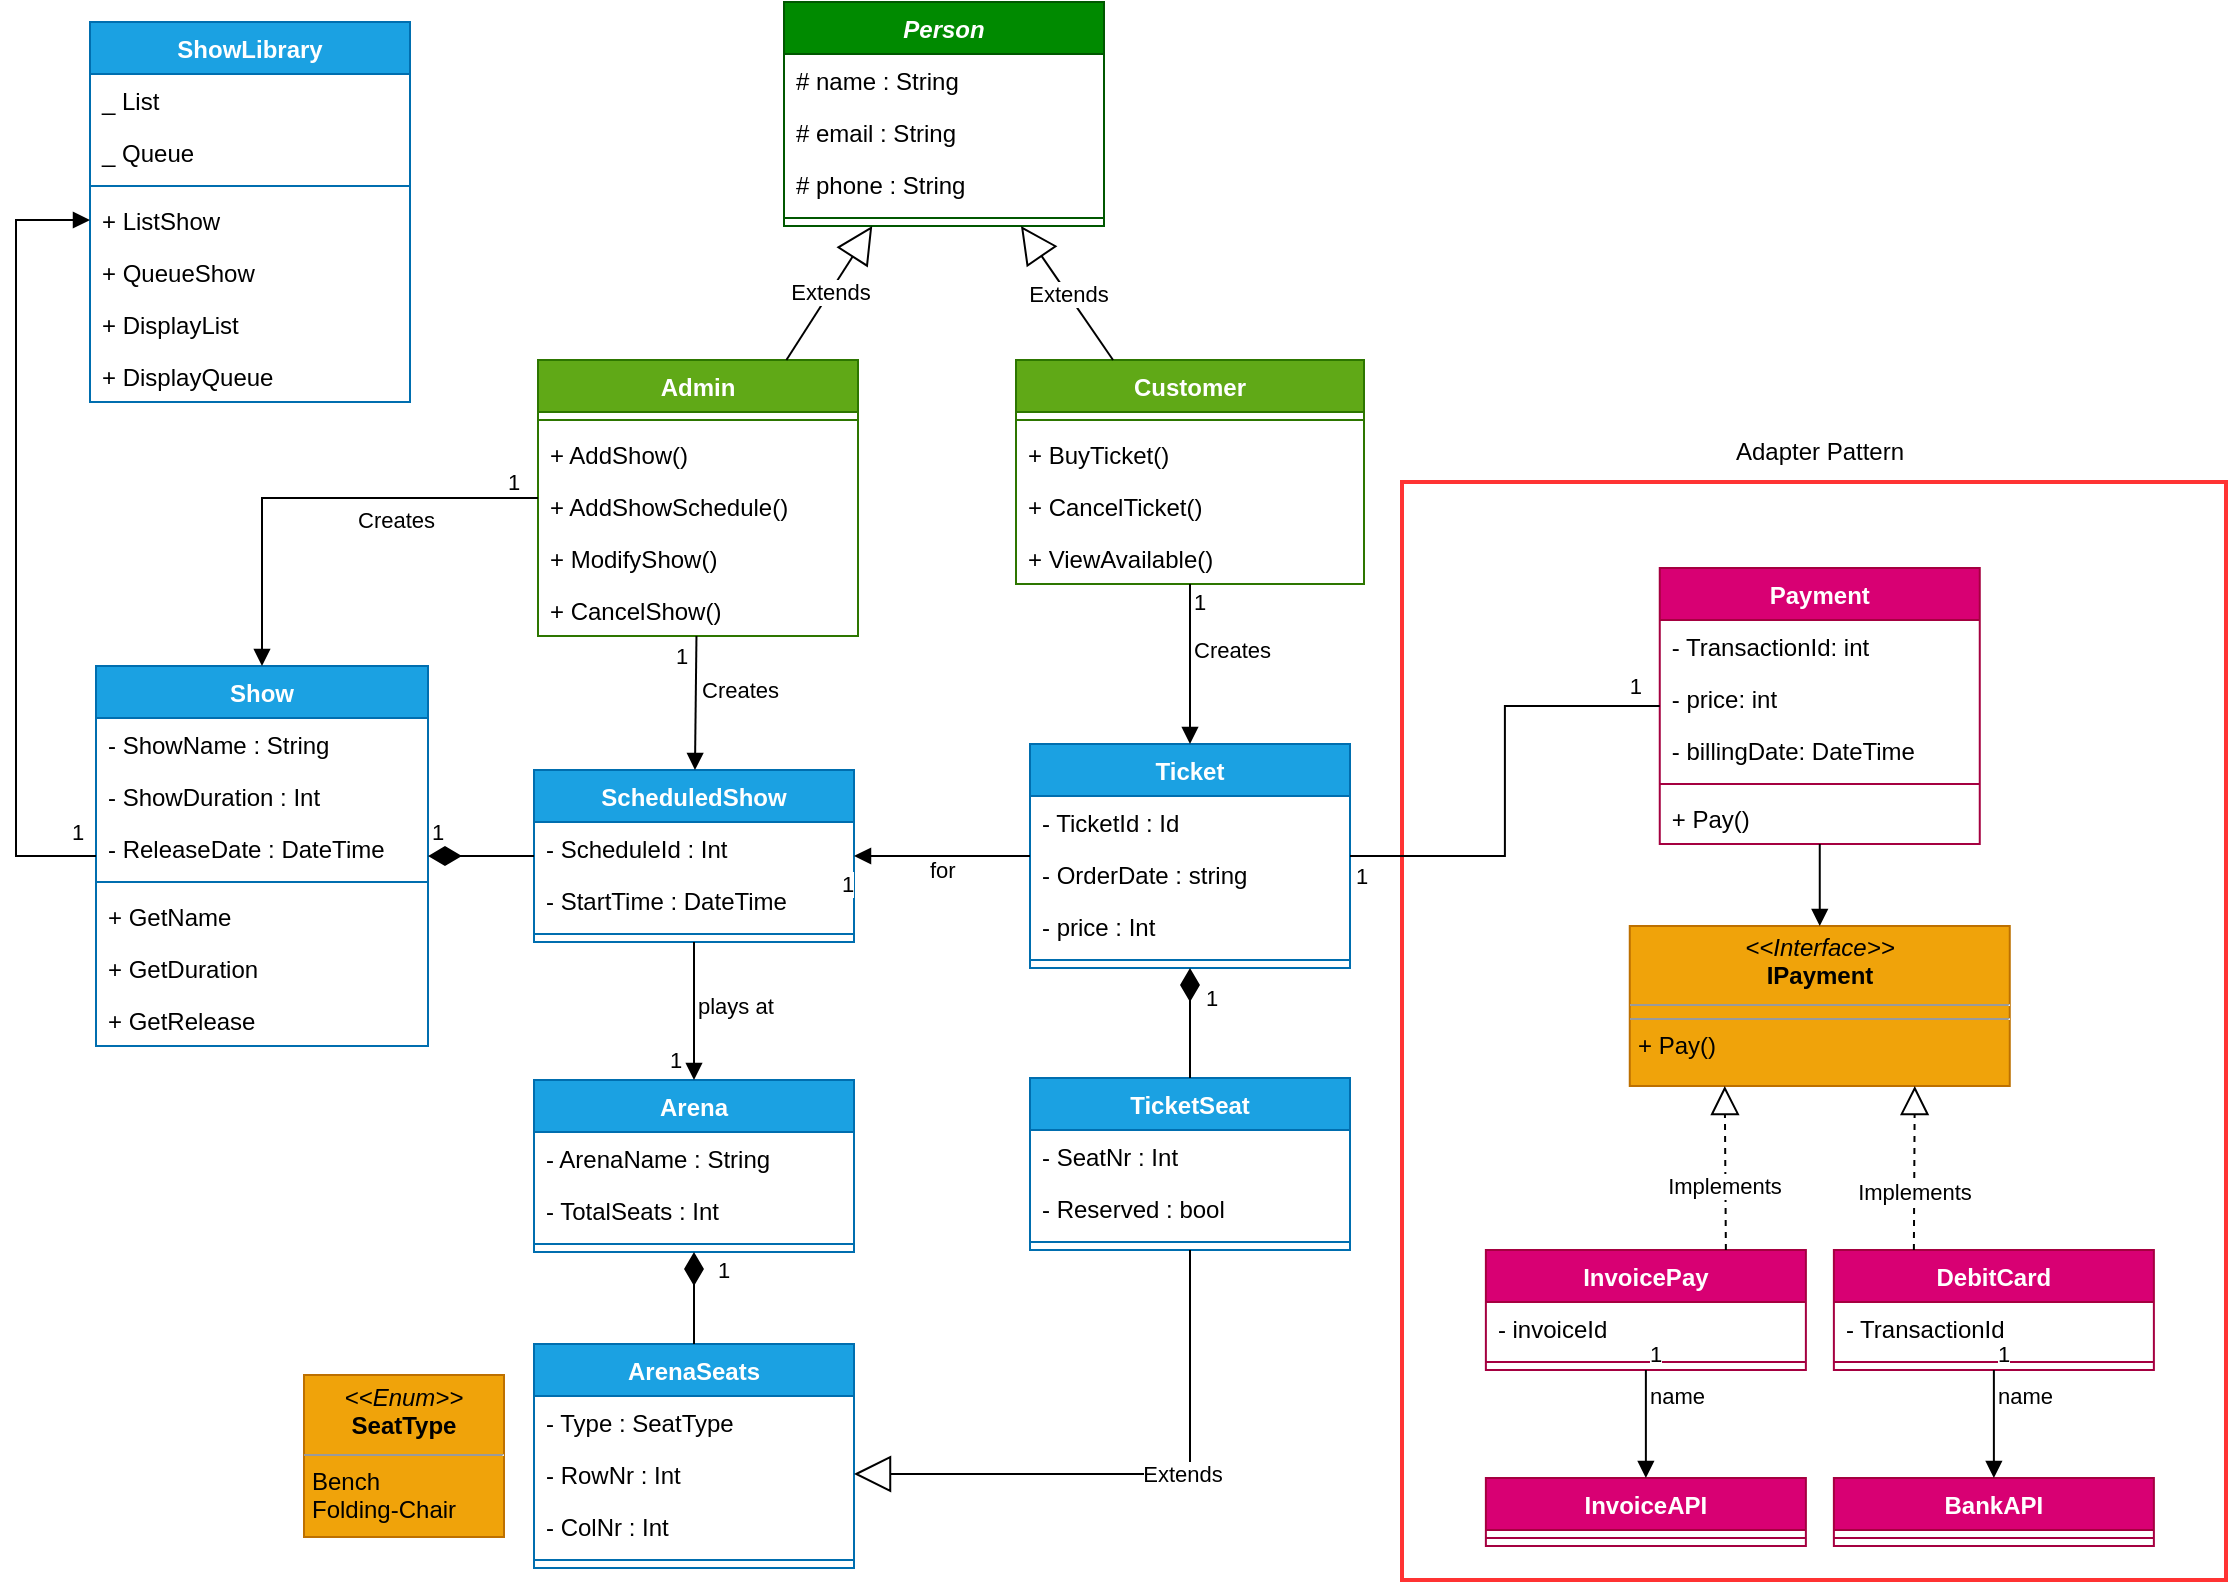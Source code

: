 <mxfile version="20.4.2" type="device"><diagram id="Smyv-LlTpVd3pmGjm094" name="Sida-1"><mxGraphModel dx="2873" dy="904" grid="0" gridSize="10" guides="1" tooltips="1" connect="1" arrows="1" fold="1" page="0" pageScale="1" pageWidth="827" pageHeight="1169" background="none" math="0" shadow="0"><root><mxCell id="0"/><mxCell id="1" parent="0"/><mxCell id="OmCh58qNgfaTJDr_3M22-2" value="" style="rounded=0;whiteSpace=wrap;html=1;strokeWidth=2;strokeColor=#FF3333;" vertex="1" parent="1"><mxGeometry x="-193" y="320" width="412" height="549" as="geometry"/></mxCell><mxCell id="_PP-JZTGd08KItqhdG6Z-1" value="Customer" style="swimlane;fontStyle=1;align=center;verticalAlign=top;childLayout=stackLayout;horizontal=1;startSize=26;horizontalStack=0;resizeParent=1;resizeParentMax=0;resizeLast=0;collapsible=1;marginBottom=0;fillColor=#60a917;strokeColor=#2D7600;fontColor=#ffffff;" parent="1" vertex="1"><mxGeometry x="-386" y="259" width="174" height="112" as="geometry"/></mxCell><mxCell id="_PP-JZTGd08KItqhdG6Z-3" value="" style="line;strokeWidth=1;fillColor=none;align=left;verticalAlign=middle;spacingTop=-1;spacingLeft=3;spacingRight=3;rotatable=0;labelPosition=right;points=[];portConstraint=eastwest;strokeColor=inherit;" parent="_PP-JZTGd08KItqhdG6Z-1" vertex="1"><mxGeometry y="26" width="174" height="8" as="geometry"/></mxCell><mxCell id="_PP-JZTGd08KItqhdG6Z-76" value="+ BuyTicket()" style="text;strokeColor=none;fillColor=none;align=left;verticalAlign=top;spacingLeft=4;spacingRight=4;overflow=hidden;rotatable=0;points=[[0,0.5],[1,0.5]];portConstraint=eastwest;" parent="_PP-JZTGd08KItqhdG6Z-1" vertex="1"><mxGeometry y="34" width="174" height="26" as="geometry"/></mxCell><mxCell id="_PP-JZTGd08KItqhdG6Z-122" value="+ CancelTicket()" style="text;strokeColor=none;fillColor=none;align=left;verticalAlign=top;spacingLeft=4;spacingRight=4;overflow=hidden;rotatable=0;points=[[0,0.5],[1,0.5]];portConstraint=eastwest;" parent="_PP-JZTGd08KItqhdG6Z-1" vertex="1"><mxGeometry y="60" width="174" height="26" as="geometry"/></mxCell><mxCell id="OmCh58qNgfaTJDr_3M22-14" value="+ ViewAvailable()" style="text;strokeColor=none;fillColor=none;align=left;verticalAlign=top;spacingLeft=4;spacingRight=4;overflow=hidden;rotatable=0;points=[[0,0.5],[1,0.5]];portConstraint=eastwest;" vertex="1" parent="_PP-JZTGd08KItqhdG6Z-1"><mxGeometry y="86" width="174" height="26" as="geometry"/></mxCell><mxCell id="_PP-JZTGd08KItqhdG6Z-13" value="Admin" style="swimlane;fontStyle=1;align=center;verticalAlign=top;childLayout=stackLayout;horizontal=1;startSize=26;horizontalStack=0;resizeParent=1;resizeParentMax=0;resizeLast=0;collapsible=1;marginBottom=0;fillColor=#60a917;fontColor=#ffffff;strokeColor=#2D7600;" parent="1" vertex="1"><mxGeometry x="-625" y="259" width="160" height="138" as="geometry"/></mxCell><mxCell id="_PP-JZTGd08KItqhdG6Z-15" value="" style="line;strokeWidth=1;fillColor=none;align=left;verticalAlign=middle;spacingTop=-1;spacingLeft=3;spacingRight=3;rotatable=0;labelPosition=right;points=[];portConstraint=eastwest;strokeColor=inherit;" parent="_PP-JZTGd08KItqhdG6Z-13" vertex="1"><mxGeometry y="26" width="160" height="8" as="geometry"/></mxCell><mxCell id="_PP-JZTGd08KItqhdG6Z-116" value="+ AddShow()" style="text;strokeColor=none;fillColor=none;align=left;verticalAlign=top;spacingLeft=4;spacingRight=4;overflow=hidden;rotatable=0;points=[[0,0.5],[1,0.5]];portConstraint=eastwest;" parent="_PP-JZTGd08KItqhdG6Z-13" vertex="1"><mxGeometry y="34" width="160" height="26" as="geometry"/></mxCell><mxCell id="_PP-JZTGd08KItqhdG6Z-91" value="+ AddShowSchedule()" style="text;strokeColor=none;fillColor=none;align=left;verticalAlign=top;spacingLeft=4;spacingRight=4;overflow=hidden;rotatable=0;points=[[0,0.5],[1,0.5]];portConstraint=eastwest;" parent="_PP-JZTGd08KItqhdG6Z-13" vertex="1"><mxGeometry y="60" width="160" height="26" as="geometry"/></mxCell><mxCell id="_PP-JZTGd08KItqhdG6Z-92" value="+ ModifyShow()" style="text;strokeColor=none;fillColor=none;align=left;verticalAlign=top;spacingLeft=4;spacingRight=4;overflow=hidden;rotatable=0;points=[[0,0.5],[1,0.5]];portConstraint=eastwest;" parent="_PP-JZTGd08KItqhdG6Z-13" vertex="1"><mxGeometry y="86" width="160" height="26" as="geometry"/></mxCell><mxCell id="OmCh58qNgfaTJDr_3M22-13" value="+ CancelShow()" style="text;strokeColor=none;fillColor=none;align=left;verticalAlign=top;spacingLeft=4;spacingRight=4;overflow=hidden;rotatable=0;points=[[0,0.5],[1,0.5]];portConstraint=eastwest;" vertex="1" parent="_PP-JZTGd08KItqhdG6Z-13"><mxGeometry y="112" width="160" height="26" as="geometry"/></mxCell><mxCell id="_PP-JZTGd08KItqhdG6Z-66" value="Person" style="swimlane;fontStyle=3;align=center;verticalAlign=top;childLayout=stackLayout;horizontal=1;startSize=26;horizontalStack=0;resizeParent=1;resizeParentMax=0;resizeLast=0;collapsible=1;marginBottom=0;fillColor=#008a00;fontColor=#ffffff;strokeColor=#005700;" parent="1" vertex="1"><mxGeometry x="-502" y="80" width="160" height="112" as="geometry"/></mxCell><mxCell id="_PP-JZTGd08KItqhdG6Z-70" value="# name : String" style="text;strokeColor=none;fillColor=none;align=left;verticalAlign=top;spacingLeft=4;spacingRight=4;overflow=hidden;rotatable=0;points=[[0,0.5],[1,0.5]];portConstraint=eastwest;" parent="_PP-JZTGd08KItqhdG6Z-66" vertex="1"><mxGeometry y="26" width="160" height="26" as="geometry"/></mxCell><mxCell id="_PP-JZTGd08KItqhdG6Z-90" value="# email : String" style="text;strokeColor=none;fillColor=none;align=left;verticalAlign=top;spacingLeft=4;spacingRight=4;overflow=hidden;rotatable=0;points=[[0,0.5],[1,0.5]];portConstraint=eastwest;" parent="_PP-JZTGd08KItqhdG6Z-66" vertex="1"><mxGeometry y="52" width="160" height="26" as="geometry"/></mxCell><mxCell id="_PP-JZTGd08KItqhdG6Z-89" value="# phone : String" style="text;strokeColor=none;fillColor=none;align=left;verticalAlign=top;spacingLeft=4;spacingRight=4;overflow=hidden;rotatable=0;points=[[0,0.5],[1,0.5]];portConstraint=eastwest;" parent="_PP-JZTGd08KItqhdG6Z-66" vertex="1"><mxGeometry y="78" width="160" height="26" as="geometry"/></mxCell><mxCell id="_PP-JZTGd08KItqhdG6Z-68" value="" style="line;strokeWidth=1;fillColor=none;align=left;verticalAlign=middle;spacingTop=-1;spacingLeft=3;spacingRight=3;rotatable=0;labelPosition=right;points=[];portConstraint=eastwest;strokeColor=inherit;" parent="_PP-JZTGd08KItqhdG6Z-66" vertex="1"><mxGeometry y="104" width="160" height="8" as="geometry"/></mxCell><mxCell id="_PP-JZTGd08KItqhdG6Z-87" value="Extends" style="endArrow=block;endSize=16;endFill=0;html=1;rounded=0;" parent="1" source="_PP-JZTGd08KItqhdG6Z-1" target="_PP-JZTGd08KItqhdG6Z-66" edge="1"><mxGeometry width="160" relative="1" as="geometry"><mxPoint x="-700" y="282" as="sourcePoint"/><mxPoint x="-500" y="233" as="targetPoint"/></mxGeometry></mxCell><mxCell id="_PP-JZTGd08KItqhdG6Z-88" value="Extends" style="endArrow=block;endSize=16;endFill=0;html=1;rounded=0;" parent="1" source="_PP-JZTGd08KItqhdG6Z-13" target="_PP-JZTGd08KItqhdG6Z-66" edge="1"><mxGeometry width="160" relative="1" as="geometry"><mxPoint x="-200" y="335" as="sourcePoint"/><mxPoint x="-340" y="233" as="targetPoint"/></mxGeometry></mxCell><mxCell id="_PP-JZTGd08KItqhdG6Z-93" value="ScheduledShow" style="swimlane;fontStyle=1;align=center;verticalAlign=top;childLayout=stackLayout;horizontal=1;startSize=26;horizontalStack=0;resizeParent=1;resizeParentMax=0;resizeLast=0;collapsible=1;marginBottom=0;fillColor=#1ba1e2;fontColor=#ffffff;strokeColor=#006EAF;" parent="1" vertex="1"><mxGeometry x="-627" y="464" width="160" height="86" as="geometry"/></mxCell><mxCell id="_PP-JZTGd08KItqhdG6Z-101" value="- ScheduleId : Int " style="text;strokeColor=none;fillColor=none;align=left;verticalAlign=top;spacingLeft=4;spacingRight=4;overflow=hidden;rotatable=0;points=[[0,0.5],[1,0.5]];portConstraint=eastwest;" parent="_PP-JZTGd08KItqhdG6Z-93" vertex="1"><mxGeometry y="26" width="160" height="26" as="geometry"/></mxCell><mxCell id="_PP-JZTGd08KItqhdG6Z-94" value="- StartTime : DateTime " style="text;strokeColor=none;fillColor=none;align=left;verticalAlign=top;spacingLeft=4;spacingRight=4;overflow=hidden;rotatable=0;points=[[0,0.5],[1,0.5]];portConstraint=eastwest;" parent="_PP-JZTGd08KItqhdG6Z-93" vertex="1"><mxGeometry y="52" width="160" height="26" as="geometry"/></mxCell><mxCell id="_PP-JZTGd08KItqhdG6Z-95" value="" style="line;strokeWidth=1;fillColor=none;align=left;verticalAlign=middle;spacingTop=-1;spacingLeft=3;spacingRight=3;rotatable=0;labelPosition=right;points=[];portConstraint=eastwest;strokeColor=inherit;" parent="_PP-JZTGd08KItqhdG6Z-93" vertex="1"><mxGeometry y="78" width="160" height="8" as="geometry"/></mxCell><mxCell id="_PP-JZTGd08KItqhdG6Z-97" value="Arena" style="swimlane;fontStyle=1;align=center;verticalAlign=top;childLayout=stackLayout;horizontal=1;startSize=26;horizontalStack=0;resizeParent=1;resizeParentMax=0;resizeLast=0;collapsible=1;marginBottom=0;fillColor=#1ba1e2;fontColor=#ffffff;strokeColor=#006EAF;" parent="1" vertex="1"><mxGeometry x="-627" y="619" width="160" height="86" as="geometry"/></mxCell><mxCell id="_PP-JZTGd08KItqhdG6Z-98" value="- ArenaName : String" style="text;strokeColor=none;fillColor=none;align=left;verticalAlign=top;spacingLeft=4;spacingRight=4;overflow=hidden;rotatable=0;points=[[0,0.5],[1,0.5]];portConstraint=eastwest;" parent="_PP-JZTGd08KItqhdG6Z-97" vertex="1"><mxGeometry y="26" width="160" height="26" as="geometry"/></mxCell><mxCell id="_PP-JZTGd08KItqhdG6Z-103" value="- TotalSeats : Int" style="text;strokeColor=none;fillColor=none;align=left;verticalAlign=top;spacingLeft=4;spacingRight=4;overflow=hidden;rotatable=0;points=[[0,0.5],[1,0.5]];portConstraint=eastwest;" parent="_PP-JZTGd08KItqhdG6Z-97" vertex="1"><mxGeometry y="52" width="160" height="26" as="geometry"/></mxCell><mxCell id="_PP-JZTGd08KItqhdG6Z-99" value="" style="line;strokeWidth=1;fillColor=none;align=left;verticalAlign=middle;spacingTop=-1;spacingLeft=3;spacingRight=3;rotatable=0;labelPosition=right;points=[];portConstraint=eastwest;strokeColor=inherit;" parent="_PP-JZTGd08KItqhdG6Z-97" vertex="1"><mxGeometry y="78" width="160" height="8" as="geometry"/></mxCell><mxCell id="_PP-JZTGd08KItqhdG6Z-108" value="Show" style="swimlane;fontStyle=1;align=center;verticalAlign=top;childLayout=stackLayout;horizontal=1;startSize=26;horizontalStack=0;resizeParent=1;resizeParentMax=0;resizeLast=0;collapsible=1;marginBottom=0;fillColor=#1ba1e2;fontColor=#ffffff;strokeColor=#006EAF;" parent="1" vertex="1"><mxGeometry x="-846" y="412" width="166" height="190" as="geometry"/></mxCell><mxCell id="_PP-JZTGd08KItqhdG6Z-110" value="- ShowName : String " style="text;strokeColor=none;fillColor=none;align=left;verticalAlign=top;spacingLeft=4;spacingRight=4;overflow=hidden;rotatable=0;points=[[0,0.5],[1,0.5]];portConstraint=eastwest;" parent="_PP-JZTGd08KItqhdG6Z-108" vertex="1"><mxGeometry y="26" width="166" height="26" as="geometry"/></mxCell><mxCell id="_PP-JZTGd08KItqhdG6Z-111" value="- ShowDuration : Int " style="text;strokeColor=none;fillColor=none;align=left;verticalAlign=top;spacingLeft=4;spacingRight=4;overflow=hidden;rotatable=0;points=[[0,0.5],[1,0.5]];portConstraint=eastwest;" parent="_PP-JZTGd08KItqhdG6Z-108" vertex="1"><mxGeometry y="52" width="166" height="26" as="geometry"/></mxCell><mxCell id="bRo-itAubPFMAfpcpG5Q-18" value="- ReleaseDate : DateTime " style="text;strokeColor=none;fillColor=none;align=left;verticalAlign=top;spacingLeft=4;spacingRight=4;overflow=hidden;rotatable=0;points=[[0,0.5],[1,0.5]];portConstraint=eastwest;" parent="_PP-JZTGd08KItqhdG6Z-108" vertex="1"><mxGeometry y="78" width="166" height="26" as="geometry"/></mxCell><mxCell id="_PP-JZTGd08KItqhdG6Z-112" value="" style="line;strokeWidth=1;fillColor=none;align=left;verticalAlign=middle;spacingTop=-1;spacingLeft=3;spacingRight=3;rotatable=0;labelPosition=right;points=[];portConstraint=eastwest;strokeColor=inherit;" parent="_PP-JZTGd08KItqhdG6Z-108" vertex="1"><mxGeometry y="104" width="166" height="8" as="geometry"/></mxCell><mxCell id="OmCh58qNgfaTJDr_3M22-20" value="+ GetName" style="text;strokeColor=none;fillColor=none;align=left;verticalAlign=top;spacingLeft=4;spacingRight=4;overflow=hidden;rotatable=0;points=[[0,0.5],[1,0.5]];portConstraint=eastwest;" vertex="1" parent="_PP-JZTGd08KItqhdG6Z-108"><mxGeometry y="112" width="166" height="26" as="geometry"/></mxCell><mxCell id="OmCh58qNgfaTJDr_3M22-21" value="+ GetDuration" style="text;strokeColor=none;fillColor=none;align=left;verticalAlign=top;spacingLeft=4;spacingRight=4;overflow=hidden;rotatable=0;points=[[0,0.5],[1,0.5]];portConstraint=eastwest;" vertex="1" parent="_PP-JZTGd08KItqhdG6Z-108"><mxGeometry y="138" width="166" height="26" as="geometry"/></mxCell><mxCell id="OmCh58qNgfaTJDr_3M22-22" value="+ GetRelease" style="text;strokeColor=none;fillColor=none;align=left;verticalAlign=top;spacingLeft=4;spacingRight=4;overflow=hidden;rotatable=0;points=[[0,0.5],[1,0.5]];portConstraint=eastwest;" vertex="1" parent="_PP-JZTGd08KItqhdG6Z-108"><mxGeometry y="164" width="166" height="26" as="geometry"/></mxCell><mxCell id="_PP-JZTGd08KItqhdG6Z-118" value="Ticket" style="swimlane;fontStyle=1;align=center;verticalAlign=top;childLayout=stackLayout;horizontal=1;startSize=26;horizontalStack=0;resizeParent=1;resizeParentMax=0;resizeLast=0;collapsible=1;marginBottom=0;fillColor=#1ba1e2;fontColor=#ffffff;strokeColor=#006EAF;" parent="1" vertex="1"><mxGeometry x="-379" y="451" width="160" height="112" as="geometry"/></mxCell><mxCell id="_PP-JZTGd08KItqhdG6Z-119" value="- TicketId : Id" style="text;strokeColor=none;fillColor=none;align=left;verticalAlign=top;spacingLeft=4;spacingRight=4;overflow=hidden;rotatable=0;points=[[0,0.5],[1,0.5]];portConstraint=eastwest;" parent="_PP-JZTGd08KItqhdG6Z-118" vertex="1"><mxGeometry y="26" width="160" height="26" as="geometry"/></mxCell><mxCell id="_PP-JZTGd08KItqhdG6Z-123" value="- OrderDate : string" style="text;strokeColor=none;fillColor=none;align=left;verticalAlign=top;spacingLeft=4;spacingRight=4;overflow=hidden;rotatable=0;points=[[0,0.5],[1,0.5]];portConstraint=eastwest;" parent="_PP-JZTGd08KItqhdG6Z-118" vertex="1"><mxGeometry y="52" width="160" height="26" as="geometry"/></mxCell><mxCell id="_PP-JZTGd08KItqhdG6Z-173" value="- price : Int" style="text;strokeColor=none;fillColor=none;align=left;verticalAlign=top;spacingLeft=4;spacingRight=4;overflow=hidden;rotatable=0;points=[[0,0.5],[1,0.5]];portConstraint=eastwest;" parent="_PP-JZTGd08KItqhdG6Z-118" vertex="1"><mxGeometry y="78" width="160" height="26" as="geometry"/></mxCell><mxCell id="_PP-JZTGd08KItqhdG6Z-121" value="" style="line;strokeWidth=1;fillColor=none;align=left;verticalAlign=middle;spacingTop=-1;spacingLeft=3;spacingRight=3;rotatable=0;labelPosition=right;points=[];portConstraint=eastwest;strokeColor=inherit;" parent="_PP-JZTGd08KItqhdG6Z-118" vertex="1"><mxGeometry y="104" width="160" height="8" as="geometry"/></mxCell><mxCell id="_PP-JZTGd08KItqhdG6Z-128" value="Payment" style="swimlane;fontStyle=1;align=center;verticalAlign=top;childLayout=stackLayout;horizontal=1;startSize=26;horizontalStack=0;resizeParent=1;resizeParentMax=0;resizeLast=0;collapsible=1;marginBottom=0;fillColor=#d80073;fontColor=#ffffff;strokeColor=#A50040;" parent="1" vertex="1"><mxGeometry x="-64.12" y="363.0" width="160" height="138" as="geometry"/></mxCell><mxCell id="_PP-JZTGd08KItqhdG6Z-142" value="- TransactionId: int&#xA;" style="text;strokeColor=none;fillColor=none;align=left;verticalAlign=top;spacingLeft=4;spacingRight=4;overflow=hidden;rotatable=0;points=[[0,0.5],[1,0.5]];portConstraint=eastwest;" parent="_PP-JZTGd08KItqhdG6Z-128" vertex="1"><mxGeometry y="26" width="160" height="26" as="geometry"/></mxCell><mxCell id="_PP-JZTGd08KItqhdG6Z-133" value="- price: int" style="text;strokeColor=none;fillColor=none;align=left;verticalAlign=top;spacingLeft=4;spacingRight=4;overflow=hidden;rotatable=0;points=[[0,0.5],[1,0.5]];portConstraint=eastwest;" parent="_PP-JZTGd08KItqhdG6Z-128" vertex="1"><mxGeometry y="52" width="160" height="26" as="geometry"/></mxCell><mxCell id="_PP-JZTGd08KItqhdG6Z-140" value="- billingDate: DateTime" style="text;strokeColor=none;fillColor=none;align=left;verticalAlign=top;spacingLeft=4;spacingRight=4;overflow=hidden;rotatable=0;points=[[0,0.5],[1,0.5]];portConstraint=eastwest;" parent="_PP-JZTGd08KItqhdG6Z-128" vertex="1"><mxGeometry y="78" width="160" height="26" as="geometry"/></mxCell><mxCell id="_PP-JZTGd08KItqhdG6Z-130" value="" style="line;strokeWidth=1;fillColor=none;align=left;verticalAlign=middle;spacingTop=-1;spacingLeft=3;spacingRight=3;rotatable=0;labelPosition=right;points=[];portConstraint=eastwest;strokeColor=inherit;" parent="_PP-JZTGd08KItqhdG6Z-128" vertex="1"><mxGeometry y="104" width="160" height="8" as="geometry"/></mxCell><mxCell id="ha6LobBjwJ-FI9_lg_G1-1" value="+ Pay()" style="text;strokeColor=none;fillColor=none;align=left;verticalAlign=top;spacingLeft=4;spacingRight=4;overflow=hidden;rotatable=0;points=[[0,0.5],[1,0.5]];portConstraint=eastwest;" parent="_PP-JZTGd08KItqhdG6Z-128" vertex="1"><mxGeometry y="112" width="160" height="26" as="geometry"/></mxCell><mxCell id="_PP-JZTGd08KItqhdG6Z-132" value="DebitCard" style="swimlane;fontStyle=1;align=center;verticalAlign=top;childLayout=stackLayout;horizontal=1;startSize=26;horizontalStack=0;resizeParent=1;resizeParentMax=0;resizeLast=0;collapsible=1;marginBottom=0;fillColor=#d80073;fontColor=#ffffff;strokeColor=#A50040;" parent="1" vertex="1"><mxGeometry x="22.94" y="704" width="160" height="60" as="geometry"/></mxCell><mxCell id="_PP-JZTGd08KItqhdG6Z-141" value="- TransactionId" style="text;strokeColor=none;fillColor=none;align=left;verticalAlign=top;spacingLeft=4;spacingRight=4;overflow=hidden;rotatable=0;points=[[0,0.5],[1,0.5]];portConstraint=eastwest;" parent="_PP-JZTGd08KItqhdG6Z-132" vertex="1"><mxGeometry y="26" width="160" height="26" as="geometry"/></mxCell><mxCell id="_PP-JZTGd08KItqhdG6Z-134" value="" style="line;strokeWidth=1;fillColor=none;align=left;verticalAlign=middle;spacingTop=-1;spacingLeft=3;spacingRight=3;rotatable=0;labelPosition=right;points=[];portConstraint=eastwest;strokeColor=inherit;" parent="_PP-JZTGd08KItqhdG6Z-132" vertex="1"><mxGeometry y="52" width="160" height="8" as="geometry"/></mxCell><mxCell id="_PP-JZTGd08KItqhdG6Z-136" value="InvoicePay" style="swimlane;fontStyle=1;align=center;verticalAlign=top;childLayout=stackLayout;horizontal=1;startSize=26;horizontalStack=0;resizeParent=1;resizeParentMax=0;resizeLast=0;collapsible=1;marginBottom=0;fillColor=#d80073;fontColor=#ffffff;strokeColor=#A50040;" parent="1" vertex="1"><mxGeometry x="-151.06" y="704" width="160" height="60" as="geometry"/></mxCell><mxCell id="_PP-JZTGd08KItqhdG6Z-137" value="- invoiceId" style="text;strokeColor=none;fillColor=none;align=left;verticalAlign=top;spacingLeft=4;spacingRight=4;overflow=hidden;rotatable=0;points=[[0,0.5],[1,0.5]];portConstraint=eastwest;" parent="_PP-JZTGd08KItqhdG6Z-136" vertex="1"><mxGeometry y="26" width="160" height="26" as="geometry"/></mxCell><mxCell id="_PP-JZTGd08KItqhdG6Z-138" value="" style="line;strokeWidth=1;fillColor=none;align=left;verticalAlign=middle;spacingTop=-1;spacingLeft=3;spacingRight=3;rotatable=0;labelPosition=right;points=[];portConstraint=eastwest;strokeColor=inherit;" parent="_PP-JZTGd08KItqhdG6Z-136" vertex="1"><mxGeometry y="52" width="160" height="8" as="geometry"/></mxCell><mxCell id="_PP-JZTGd08KItqhdG6Z-148" value="" style="endArrow=none;html=1;rounded=0;edgeStyle=orthogonalEdgeStyle;" parent="1" source="_PP-JZTGd08KItqhdG6Z-118" target="_PP-JZTGd08KItqhdG6Z-128" edge="1"><mxGeometry relative="1" as="geometry"><mxPoint x="-283" y="767" as="sourcePoint"/><mxPoint x="-88" y="511" as="targetPoint"/></mxGeometry></mxCell><mxCell id="_PP-JZTGd08KItqhdG6Z-149" value="1" style="edgeLabel;resizable=0;html=1;align=left;verticalAlign=bottom;" parent="_PP-JZTGd08KItqhdG6Z-148" connectable="0" vertex="1"><mxGeometry x="-1" relative="1" as="geometry"><mxPoint x="1" y="18" as="offset"/></mxGeometry></mxCell><mxCell id="_PP-JZTGd08KItqhdG6Z-150" value="1" style="edgeLabel;resizable=0;html=1;align=right;verticalAlign=bottom;" parent="_PP-JZTGd08KItqhdG6Z-148" connectable="0" vertex="1"><mxGeometry x="1" relative="1" as="geometry"><mxPoint x="-9" y="-2" as="offset"/></mxGeometry></mxCell><mxCell id="_PP-JZTGd08KItqhdG6Z-151" value="Creates" style="endArrow=block;endFill=1;html=1;edgeStyle=orthogonalEdgeStyle;align=left;verticalAlign=top;rounded=0;" parent="1" source="_PP-JZTGd08KItqhdG6Z-13" target="_PP-JZTGd08KItqhdG6Z-108" edge="1"><mxGeometry x="-0.165" y="-2" relative="1" as="geometry"><mxPoint x="-765" y="488" as="sourcePoint"/><mxPoint x="-605" y="488" as="targetPoint"/><mxPoint as="offset"/></mxGeometry></mxCell><mxCell id="_PP-JZTGd08KItqhdG6Z-152" value="1" style="edgeLabel;resizable=0;html=1;align=left;verticalAlign=bottom;" parent="_PP-JZTGd08KItqhdG6Z-151" connectable="0" vertex="1"><mxGeometry x="-1" relative="1" as="geometry"><mxPoint x="-17" as="offset"/></mxGeometry></mxCell><mxCell id="_PP-JZTGd08KItqhdG6Z-154" value="Creates" style="endArrow=block;endFill=1;html=1;align=left;verticalAlign=top;rounded=0;" parent="1" source="_PP-JZTGd08KItqhdG6Z-13" target="_PP-JZTGd08KItqhdG6Z-93" edge="1"><mxGeometry x="-0.575" y="1" relative="1" as="geometry"><mxPoint x="-550" y="433" as="sourcePoint"/><mxPoint x="-550" y="513" as="targetPoint"/><mxPoint as="offset"/></mxGeometry></mxCell><mxCell id="_PP-JZTGd08KItqhdG6Z-155" value="1" style="edgeLabel;resizable=0;html=1;align=left;verticalAlign=bottom;" parent="_PP-JZTGd08KItqhdG6Z-154" connectable="0" vertex="1"><mxGeometry x="-1" relative="1" as="geometry"><mxPoint x="-12" y="18" as="offset"/></mxGeometry></mxCell><mxCell id="_PP-JZTGd08KItqhdG6Z-156" value="plays at" style="endArrow=block;endFill=1;html=1;edgeStyle=orthogonalEdgeStyle;align=left;verticalAlign=top;rounded=0;" parent="1" source="_PP-JZTGd08KItqhdG6Z-93" target="_PP-JZTGd08KItqhdG6Z-97" edge="1"><mxGeometry x="-0.463" relative="1" as="geometry"><mxPoint x="-558" y="582" as="sourcePoint"/><mxPoint x="-398" y="582" as="targetPoint"/><mxPoint as="offset"/></mxGeometry></mxCell><mxCell id="_PP-JZTGd08KItqhdG6Z-157" value="1" style="edgeLabel;resizable=0;html=1;align=left;verticalAlign=bottom;" parent="_PP-JZTGd08KItqhdG6Z-156" connectable="0" vertex="1"><mxGeometry x="-1" relative="1" as="geometry"><mxPoint x="-14" y="67" as="offset"/></mxGeometry></mxCell><mxCell id="_PP-JZTGd08KItqhdG6Z-158" value="for" style="endArrow=block;endFill=1;html=1;align=left;verticalAlign=top;rounded=0;" parent="1" source="_PP-JZTGd08KItqhdG6Z-118" target="_PP-JZTGd08KItqhdG6Z-93" edge="1"><mxGeometry x="0.194" y="-6" relative="1" as="geometry"><mxPoint x="-540" y="626" as="sourcePoint"/><mxPoint x="-380" y="626" as="targetPoint"/><mxPoint as="offset"/></mxGeometry></mxCell><mxCell id="_PP-JZTGd08KItqhdG6Z-159" value="1" style="edgeLabel;resizable=0;html=1;align=left;verticalAlign=bottom;" parent="_PP-JZTGd08KItqhdG6Z-158" connectable="0" vertex="1"><mxGeometry x="-1" relative="1" as="geometry"><mxPoint x="-96" y="22" as="offset"/></mxGeometry></mxCell><mxCell id="_PP-JZTGd08KItqhdG6Z-160" value="ArenaSeats" style="swimlane;fontStyle=1;align=center;verticalAlign=top;childLayout=stackLayout;horizontal=1;startSize=26;horizontalStack=0;resizeParent=1;resizeParentMax=0;resizeLast=0;collapsible=1;marginBottom=0;fillColor=#1ba1e2;fontColor=#ffffff;strokeColor=#006EAF;" parent="1" vertex="1"><mxGeometry x="-627" y="751" width="160" height="112" as="geometry"/></mxCell><mxCell id="_PP-JZTGd08KItqhdG6Z-165" value="- Type : SeatType" style="text;strokeColor=none;fillColor=none;align=left;verticalAlign=top;spacingLeft=4;spacingRight=4;overflow=hidden;rotatable=0;points=[[0,0.5],[1,0.5]];portConstraint=eastwest;" parent="_PP-JZTGd08KItqhdG6Z-160" vertex="1"><mxGeometry y="26" width="160" height="26" as="geometry"/></mxCell><mxCell id="_PP-JZTGd08KItqhdG6Z-166" value="- RowNr : Int" style="text;strokeColor=none;fillColor=none;align=left;verticalAlign=top;spacingLeft=4;spacingRight=4;overflow=hidden;rotatable=0;points=[[0,0.5],[1,0.5]];portConstraint=eastwest;" parent="_PP-JZTGd08KItqhdG6Z-160" vertex="1"><mxGeometry y="52" width="160" height="26" as="geometry"/></mxCell><mxCell id="_PP-JZTGd08KItqhdG6Z-162" value="- ColNr : Int" style="text;strokeColor=none;fillColor=none;align=left;verticalAlign=top;spacingLeft=4;spacingRight=4;overflow=hidden;rotatable=0;points=[[0,0.5],[1,0.5]];portConstraint=eastwest;" parent="_PP-JZTGd08KItqhdG6Z-160" vertex="1"><mxGeometry y="78" width="160" height="26" as="geometry"/></mxCell><mxCell id="_PP-JZTGd08KItqhdG6Z-163" value="" style="line;strokeWidth=1;fillColor=none;align=left;verticalAlign=middle;spacingTop=-1;spacingLeft=3;spacingRight=3;rotatable=0;labelPosition=right;points=[];portConstraint=eastwest;strokeColor=inherit;" parent="_PP-JZTGd08KItqhdG6Z-160" vertex="1"><mxGeometry y="104" width="160" height="8" as="geometry"/></mxCell><mxCell id="_PP-JZTGd08KItqhdG6Z-169" value="&lt;p style=&quot;margin:0px;margin-top:4px;text-align:center;&quot;&gt;&lt;i&gt;&amp;lt;&amp;lt;Enum&amp;gt;&amp;gt;&lt;/i&gt;&lt;br&gt;&lt;b&gt;SeatType&lt;/b&gt;&lt;br&gt;&lt;/p&gt;&lt;hr size=&quot;1&quot;&gt;&lt;p style=&quot;margin:0px;margin-left:4px;&quot;&gt;Bench&lt;br&gt;Folding-Chair&lt;br&gt;&lt;/p&gt;&lt;br&gt;&lt;p style=&quot;margin:0px;margin-left:4px;&quot;&gt;&lt;br&gt;&lt;/p&gt;" style="verticalAlign=top;align=left;overflow=fill;fontSize=12;fontFamily=Helvetica;html=1;fillColor=#f0a30a;fontColor=#000000;strokeColor=#BD7000;" parent="1" vertex="1"><mxGeometry x="-742" y="766.5" width="100" height="81" as="geometry"/></mxCell><mxCell id="_PP-JZTGd08KItqhdG6Z-170" value="TicketSeat" style="swimlane;fontStyle=1;align=center;verticalAlign=top;childLayout=stackLayout;horizontal=1;startSize=26;horizontalStack=0;resizeParent=1;resizeParentMax=0;resizeLast=0;collapsible=1;marginBottom=0;fillColor=#1ba1e2;fontColor=#ffffff;strokeColor=#006EAF;" parent="1" vertex="1"><mxGeometry x="-379" y="618" width="160" height="86" as="geometry"/></mxCell><mxCell id="_PP-JZTGd08KItqhdG6Z-171" value="- SeatNr : Int" style="text;strokeColor=none;fillColor=none;align=left;verticalAlign=top;spacingLeft=4;spacingRight=4;overflow=hidden;rotatable=0;points=[[0,0.5],[1,0.5]];portConstraint=eastwest;" parent="_PP-JZTGd08KItqhdG6Z-170" vertex="1"><mxGeometry y="26" width="160" height="26" as="geometry"/></mxCell><mxCell id="_PP-JZTGd08KItqhdG6Z-172" value="- Reserved : bool" style="text;strokeColor=none;fillColor=none;align=left;verticalAlign=top;spacingLeft=4;spacingRight=4;overflow=hidden;rotatable=0;points=[[0,0.5],[1,0.5]];portConstraint=eastwest;" parent="_PP-JZTGd08KItqhdG6Z-170" vertex="1"><mxGeometry y="52" width="160" height="26" as="geometry"/></mxCell><mxCell id="_PP-JZTGd08KItqhdG6Z-174" value="" style="line;strokeWidth=1;fillColor=none;align=left;verticalAlign=middle;spacingTop=-1;spacingLeft=3;spacingRight=3;rotatable=0;labelPosition=right;points=[];portConstraint=eastwest;strokeColor=inherit;" parent="_PP-JZTGd08KItqhdG6Z-170" vertex="1"><mxGeometry y="78" width="160" height="8" as="geometry"/></mxCell><mxCell id="_PP-JZTGd08KItqhdG6Z-176" value="1" style="endArrow=none;html=1;endSize=12;startArrow=diamondThin;startSize=14;startFill=1;edgeStyle=orthogonalEdgeStyle;align=left;verticalAlign=bottom;rounded=0;endFill=0;" parent="1" source="_PP-JZTGd08KItqhdG6Z-97" target="_PP-JZTGd08KItqhdG6Z-160" edge="1"><mxGeometry x="-0.214" y="10" relative="1" as="geometry"><mxPoint x="-591" y="827" as="sourcePoint"/><mxPoint x="-431" y="827" as="targetPoint"/><mxPoint as="offset"/></mxGeometry></mxCell><mxCell id="_PP-JZTGd08KItqhdG6Z-179" value="Extends" style="endArrow=block;endSize=16;endFill=0;html=1;rounded=0;edgeStyle=orthogonalEdgeStyle;entryX=1;entryY=0.5;entryDx=0;entryDy=0;" parent="1" source="_PP-JZTGd08KItqhdG6Z-170" target="_PP-JZTGd08KItqhdG6Z-166" edge="1"><mxGeometry x="-0.17" width="160" relative="1" as="geometry"><mxPoint x="-441" y="883" as="sourcePoint"/><mxPoint x="-384" y="873" as="targetPoint"/><mxPoint as="offset"/></mxGeometry></mxCell><mxCell id="bRo-itAubPFMAfpcpG5Q-1" value="1" style="endArrow=none;html=1;endSize=12;startArrow=diamondThin;startSize=14;startFill=1;edgeStyle=orthogonalEdgeStyle;align=left;verticalAlign=bottom;rounded=0;endFill=0;" parent="1" source="_PP-JZTGd08KItqhdG6Z-108" target="_PP-JZTGd08KItqhdG6Z-93" edge="1"><mxGeometry x="-1" y="3" relative="1" as="geometry"><mxPoint x="-844" y="670" as="sourcePoint"/><mxPoint x="-684" y="670" as="targetPoint"/></mxGeometry></mxCell><mxCell id="bRo-itAubPFMAfpcpG5Q-2" value="1" style="endArrow=none;html=1;endSize=12;startArrow=diamondThin;startSize=14;startFill=1;edgeStyle=orthogonalEdgeStyle;align=left;verticalAlign=bottom;rounded=0;endFill=0;" parent="1" source="_PP-JZTGd08KItqhdG6Z-118" target="_PP-JZTGd08KItqhdG6Z-170" edge="1"><mxGeometry x="-0.12" y="6" relative="1" as="geometry"><mxPoint x="-538" y="676" as="sourcePoint"/><mxPoint x="-322" y="655" as="targetPoint"/><Array as="points"/><mxPoint as="offset"/></mxGeometry></mxCell><mxCell id="bRo-itAubPFMAfpcpG5Q-3" value="Creates" style="endArrow=block;endFill=1;html=1;edgeStyle=orthogonalEdgeStyle;align=left;verticalAlign=top;rounded=0;" parent="1" source="_PP-JZTGd08KItqhdG6Z-1" target="_PP-JZTGd08KItqhdG6Z-118" edge="1"><mxGeometry x="-0.516" relative="1" as="geometry"><mxPoint x="-482" y="478" as="sourcePoint"/><mxPoint x="-301" y="419" as="targetPoint"/><mxPoint as="offset"/></mxGeometry></mxCell><mxCell id="bRo-itAubPFMAfpcpG5Q-4" value="1" style="edgeLabel;resizable=0;html=1;align=left;verticalAlign=bottom;" parent="bRo-itAubPFMAfpcpG5Q-3" connectable="0" vertex="1"><mxGeometry x="-1" relative="1" as="geometry"><mxPoint y="17" as="offset"/></mxGeometry></mxCell><mxCell id="ha6LobBjwJ-FI9_lg_G1-2" value="&lt;p style=&quot;margin:0px;margin-top:4px;text-align:center;&quot;&gt;&lt;i&gt;&amp;lt;&amp;lt;Interface&amp;gt;&amp;gt;&lt;/i&gt;&lt;br&gt;&lt;b&gt;IPayment&lt;/b&gt;&lt;/p&gt;&lt;hr size=&quot;1&quot;&gt;&lt;hr size=&quot;1&quot;&gt;&lt;p style=&quot;margin:0px;margin-left:4px;&quot;&gt;+ Pay()&lt;br&gt;&lt;/p&gt;" style="verticalAlign=top;align=left;overflow=fill;fontSize=12;fontFamily=Helvetica;html=1;fillColor=#f0a30a;fontColor=#000000;strokeColor=#BD7000;" parent="1" vertex="1"><mxGeometry x="-79.12" y="542" width="190" height="80" as="geometry"/></mxCell><mxCell id="ha6LobBjwJ-FI9_lg_G1-9" value="" style="endArrow=block;dashed=1;endFill=0;endSize=12;html=1;rounded=0;entryX=0.25;entryY=1;entryDx=0;entryDy=0;exitX=0.75;exitY=0;exitDx=0;exitDy=0;" parent="1" source="_PP-JZTGd08KItqhdG6Z-136" target="ha6LobBjwJ-FI9_lg_G1-2" edge="1"><mxGeometry width="160" relative="1" as="geometry"><mxPoint x="-174.06" y="671" as="sourcePoint"/><mxPoint x="-14.06" y="671" as="targetPoint"/></mxGeometry></mxCell><mxCell id="ha6LobBjwJ-FI9_lg_G1-11" value="&lt;div&gt;Implements&lt;/div&gt;" style="edgeLabel;html=1;align=center;verticalAlign=middle;resizable=0;points=[];" parent="ha6LobBjwJ-FI9_lg_G1-9" vertex="1" connectable="0"><mxGeometry x="-0.211" y="1" relative="1" as="geometry"><mxPoint as="offset"/></mxGeometry></mxCell><mxCell id="ha6LobBjwJ-FI9_lg_G1-10" value="" style="endArrow=block;dashed=1;endFill=0;endSize=12;html=1;rounded=0;entryX=0.75;entryY=1;entryDx=0;entryDy=0;exitX=0.25;exitY=0;exitDx=0;exitDy=0;" parent="1" source="_PP-JZTGd08KItqhdG6Z-132" target="ha6LobBjwJ-FI9_lg_G1-2" edge="1"><mxGeometry width="160" relative="1" as="geometry"><mxPoint x="93.94" y="663" as="sourcePoint"/><mxPoint x="253.94" y="663" as="targetPoint"/></mxGeometry></mxCell><mxCell id="ha6LobBjwJ-FI9_lg_G1-12" value="Implements" style="edgeLabel;html=1;align=center;verticalAlign=middle;resizable=0;points=[];" parent="ha6LobBjwJ-FI9_lg_G1-10" vertex="1" connectable="0"><mxGeometry x="-0.285" relative="1" as="geometry"><mxPoint as="offset"/></mxGeometry></mxCell><mxCell id="ha6LobBjwJ-FI9_lg_G1-13" value="" style="endArrow=block;endFill=1;html=1;edgeStyle=orthogonalEdgeStyle;align=left;verticalAlign=top;rounded=0;" parent="1" source="_PP-JZTGd08KItqhdG6Z-128" target="ha6LobBjwJ-FI9_lg_G1-2" edge="1"><mxGeometry x="-1" relative="1" as="geometry"><mxPoint x="76" y="580" as="sourcePoint"/><mxPoint x="17" y="640" as="targetPoint"/></mxGeometry></mxCell><mxCell id="ha6LobBjwJ-FI9_lg_G1-25" value="BankAPI" style="swimlane;fontStyle=1;align=center;verticalAlign=top;childLayout=stackLayout;horizontal=1;startSize=26;horizontalStack=0;resizeParent=1;resizeParentMax=0;resizeLast=0;collapsible=1;marginBottom=0;fillColor=#d80073;fontColor=#ffffff;strokeColor=#A50040;" parent="1" vertex="1"><mxGeometry x="22.94" y="818" width="160" height="34" as="geometry"/></mxCell><mxCell id="ha6LobBjwJ-FI9_lg_G1-27" value="" style="line;strokeWidth=1;fillColor=none;align=left;verticalAlign=middle;spacingTop=-1;spacingLeft=3;spacingRight=3;rotatable=0;labelPosition=right;points=[];portConstraint=eastwest;strokeColor=inherit;" parent="ha6LobBjwJ-FI9_lg_G1-25" vertex="1"><mxGeometry y="26" width="160" height="8" as="geometry"/></mxCell><mxCell id="ha6LobBjwJ-FI9_lg_G1-28" value="name" style="endArrow=block;endFill=1;html=1;edgeStyle=orthogonalEdgeStyle;align=left;verticalAlign=top;rounded=0;" parent="1" source="_PP-JZTGd08KItqhdG6Z-132" target="ha6LobBjwJ-FI9_lg_G1-25" edge="1"><mxGeometry x="-1" relative="1" as="geometry"><mxPoint x="114" y="791" as="sourcePoint"/><mxPoint x="274" y="791" as="targetPoint"/></mxGeometry></mxCell><mxCell id="ha6LobBjwJ-FI9_lg_G1-29" value="1" style="edgeLabel;resizable=0;html=1;align=left;verticalAlign=bottom;" parent="ha6LobBjwJ-FI9_lg_G1-28" connectable="0" vertex="1"><mxGeometry x="-1" relative="1" as="geometry"/></mxCell><mxCell id="ha6LobBjwJ-FI9_lg_G1-30" value="InvoiceAPI" style="swimlane;fontStyle=1;align=center;verticalAlign=top;childLayout=stackLayout;horizontal=1;startSize=26;horizontalStack=0;resizeParent=1;resizeParentMax=0;resizeLast=0;collapsible=1;marginBottom=0;fillColor=#d80073;fontColor=#ffffff;strokeColor=#A50040;" parent="1" vertex="1"><mxGeometry x="-151.06" y="818" width="160" height="34" as="geometry"/></mxCell><mxCell id="ha6LobBjwJ-FI9_lg_G1-32" value="" style="line;strokeWidth=1;fillColor=none;align=left;verticalAlign=middle;spacingTop=-1;spacingLeft=3;spacingRight=3;rotatable=0;labelPosition=right;points=[];portConstraint=eastwest;strokeColor=inherit;" parent="ha6LobBjwJ-FI9_lg_G1-30" vertex="1"><mxGeometry y="26" width="160" height="8" as="geometry"/></mxCell><mxCell id="ha6LobBjwJ-FI9_lg_G1-33" value="name" style="endArrow=block;endFill=1;html=1;edgeStyle=orthogonalEdgeStyle;align=left;verticalAlign=top;rounded=0;" parent="1" source="_PP-JZTGd08KItqhdG6Z-136" target="ha6LobBjwJ-FI9_lg_G1-30" edge="1"><mxGeometry x="-1" relative="1" as="geometry"><mxPoint x="-44" y="794" as="sourcePoint"/><mxPoint x="116" y="794" as="targetPoint"/></mxGeometry></mxCell><mxCell id="ha6LobBjwJ-FI9_lg_G1-34" value="1" style="edgeLabel;resizable=0;html=1;align=left;verticalAlign=bottom;" parent="ha6LobBjwJ-FI9_lg_G1-33" connectable="0" vertex="1"><mxGeometry x="-1" relative="1" as="geometry"/></mxCell><mxCell id="OmCh58qNgfaTJDr_3M22-1" value="Adapter Pattern" style="text;html=1;strokeColor=none;fillColor=none;align=center;verticalAlign=middle;whiteSpace=wrap;rounded=0;" vertex="1" parent="1"><mxGeometry x="-105.12" y="289" width="242" height="31" as="geometry"/></mxCell><mxCell id="OmCh58qNgfaTJDr_3M22-3" value="ShowLibrary" style="swimlane;fontStyle=1;align=center;verticalAlign=top;childLayout=stackLayout;horizontal=1;startSize=26;horizontalStack=0;resizeParent=1;resizeParentMax=0;resizeLast=0;collapsible=1;marginBottom=0;fillColor=#1ba1e2;fontColor=#ffffff;strokeColor=#006EAF;" vertex="1" parent="1"><mxGeometry x="-849" y="90" width="160" height="190" as="geometry"/></mxCell><mxCell id="OmCh58qNgfaTJDr_3M22-18" value="_ List" style="text;strokeColor=none;fillColor=none;align=left;verticalAlign=top;spacingLeft=4;spacingRight=4;overflow=hidden;rotatable=0;points=[[0,0.5],[1,0.5]];portConstraint=eastwest;" vertex="1" parent="OmCh58qNgfaTJDr_3M22-3"><mxGeometry y="26" width="160" height="26" as="geometry"/></mxCell><mxCell id="OmCh58qNgfaTJDr_3M22-19" value="_ Queue" style="text;strokeColor=none;fillColor=none;align=left;verticalAlign=top;spacingLeft=4;spacingRight=4;overflow=hidden;rotatable=0;points=[[0,0.5],[1,0.5]];portConstraint=eastwest;" vertex="1" parent="OmCh58qNgfaTJDr_3M22-3"><mxGeometry y="52" width="160" height="26" as="geometry"/></mxCell><mxCell id="OmCh58qNgfaTJDr_3M22-8" value="" style="line;strokeWidth=1;fillColor=none;align=left;verticalAlign=middle;spacingTop=-1;spacingLeft=3;spacingRight=3;rotatable=0;labelPosition=right;points=[];portConstraint=eastwest;strokeColor=inherit;" vertex="1" parent="OmCh58qNgfaTJDr_3M22-3"><mxGeometry y="78" width="160" height="8" as="geometry"/></mxCell><mxCell id="OmCh58qNgfaTJDr_3M22-9" value="+ ListShow" style="text;strokeColor=none;fillColor=none;align=left;verticalAlign=top;spacingLeft=4;spacingRight=4;overflow=hidden;rotatable=0;points=[[0,0.5],[1,0.5]];portConstraint=eastwest;" vertex="1" parent="OmCh58qNgfaTJDr_3M22-3"><mxGeometry y="86" width="160" height="26" as="geometry"/></mxCell><mxCell id="OmCh58qNgfaTJDr_3M22-10" value="+ QueueShow" style="text;strokeColor=none;fillColor=none;align=left;verticalAlign=top;spacingLeft=4;spacingRight=4;overflow=hidden;rotatable=0;points=[[0,0.5],[1,0.5]];portConstraint=eastwest;" vertex="1" parent="OmCh58qNgfaTJDr_3M22-3"><mxGeometry y="112" width="160" height="26" as="geometry"/></mxCell><mxCell id="OmCh58qNgfaTJDr_3M22-11" value="+ DisplayList" style="text;strokeColor=none;fillColor=none;align=left;verticalAlign=top;spacingLeft=4;spacingRight=4;overflow=hidden;rotatable=0;points=[[0,0.5],[1,0.5]];portConstraint=eastwest;" vertex="1" parent="OmCh58qNgfaTJDr_3M22-3"><mxGeometry y="138" width="160" height="26" as="geometry"/></mxCell><mxCell id="OmCh58qNgfaTJDr_3M22-12" value="+ DisplayQueue" style="text;strokeColor=none;fillColor=none;align=left;verticalAlign=top;spacingLeft=4;spacingRight=4;overflow=hidden;rotatable=0;points=[[0,0.5],[1,0.5]];portConstraint=eastwest;" vertex="1" parent="OmCh58qNgfaTJDr_3M22-3"><mxGeometry y="164" width="160" height="26" as="geometry"/></mxCell><mxCell id="OmCh58qNgfaTJDr_3M22-15" value="" style="endArrow=block;endFill=1;html=1;edgeStyle=orthogonalEdgeStyle;align=left;verticalAlign=top;rounded=0;entryX=0;entryY=0.5;entryDx=0;entryDy=0;" edge="1" parent="1" source="_PP-JZTGd08KItqhdG6Z-108" target="OmCh58qNgfaTJDr_3M22-9"><mxGeometry x="0.02" relative="1" as="geometry"><mxPoint x="-996" y="374" as="sourcePoint"/><mxPoint x="-836" y="374" as="targetPoint"/><Array as="points"><mxPoint x="-886" y="507"/><mxPoint x="-886" y="189"/></Array><mxPoint as="offset"/></mxGeometry></mxCell><mxCell id="OmCh58qNgfaTJDr_3M22-16" value="1" style="edgeLabel;resizable=0;html=1;align=left;verticalAlign=bottom;" connectable="0" vertex="1" parent="OmCh58qNgfaTJDr_3M22-15"><mxGeometry x="-1" relative="1" as="geometry"><mxPoint x="-14" y="-4" as="offset"/></mxGeometry></mxCell></root></mxGraphModel></diagram></mxfile>
